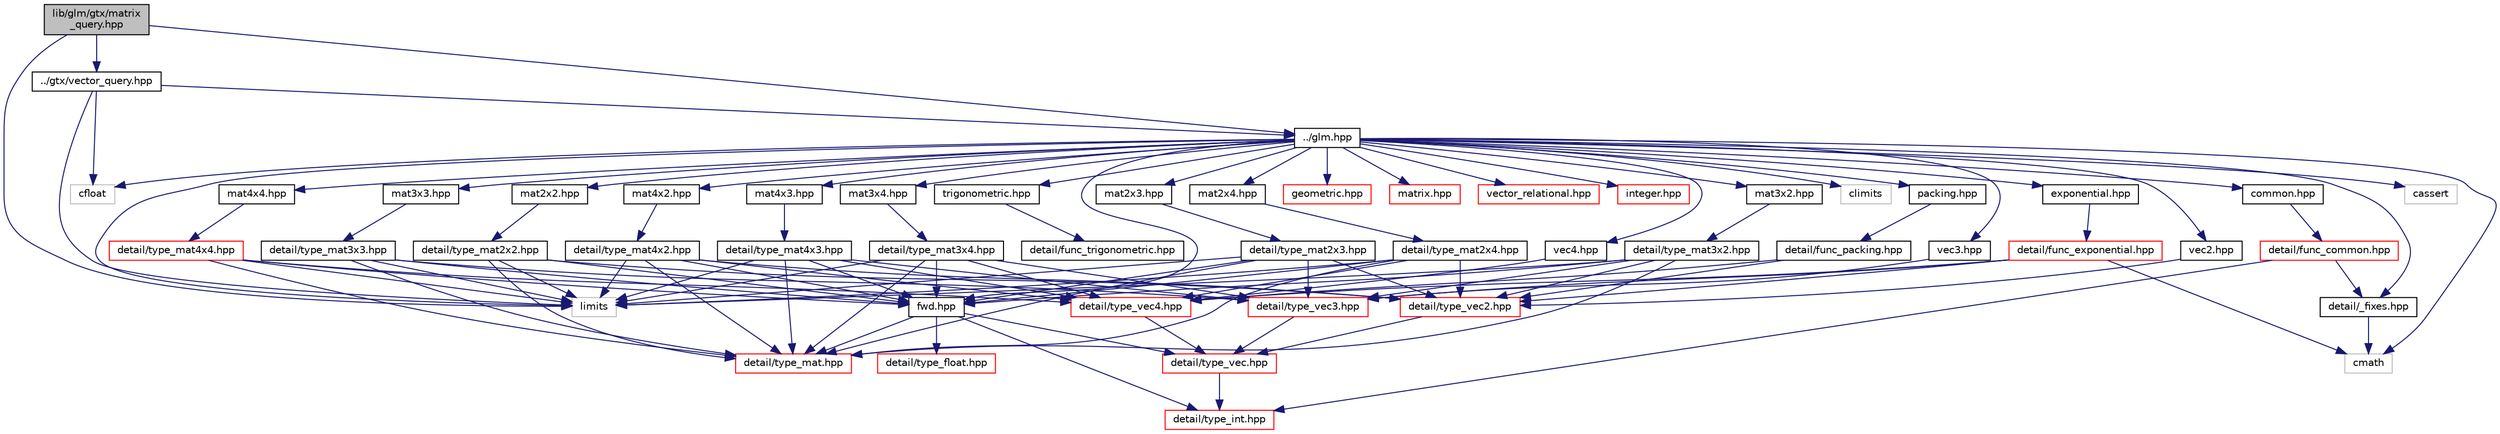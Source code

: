 digraph "lib/glm/gtx/matrix_query.hpp"
{
  edge [fontname="Helvetica",fontsize="10",labelfontname="Helvetica",labelfontsize="10"];
  node [fontname="Helvetica",fontsize="10",shape=record];
  Node0 [label="lib/glm/gtx/matrix\l_query.hpp",height=0.2,width=0.4,color="black", fillcolor="grey75", style="filled", fontcolor="black"];
  Node0 -> Node1 [color="midnightblue",fontsize="10",style="solid",fontname="Helvetica"];
  Node1 [label="../glm.hpp",height=0.2,width=0.4,color="black", fillcolor="white", style="filled",URL="$glm_8hpp.html"];
  Node1 -> Node2 [color="midnightblue",fontsize="10",style="solid",fontname="Helvetica"];
  Node2 [label="detail/_fixes.hpp",height=0.2,width=0.4,color="black", fillcolor="white", style="filled",URL="$__fixes_8hpp_source.html"];
  Node2 -> Node3 [color="midnightblue",fontsize="10",style="solid",fontname="Helvetica"];
  Node3 [label="cmath",height=0.2,width=0.4,color="grey75", fillcolor="white", style="filled"];
  Node1 -> Node3 [color="midnightblue",fontsize="10",style="solid",fontname="Helvetica"];
  Node1 -> Node4 [color="midnightblue",fontsize="10",style="solid",fontname="Helvetica"];
  Node4 [label="climits",height=0.2,width=0.4,color="grey75", fillcolor="white", style="filled"];
  Node1 -> Node5 [color="midnightblue",fontsize="10",style="solid",fontname="Helvetica"];
  Node5 [label="cfloat",height=0.2,width=0.4,color="grey75", fillcolor="white", style="filled"];
  Node1 -> Node6 [color="midnightblue",fontsize="10",style="solid",fontname="Helvetica"];
  Node6 [label="limits",height=0.2,width=0.4,color="grey75", fillcolor="white", style="filled"];
  Node1 -> Node7 [color="midnightblue",fontsize="10",style="solid",fontname="Helvetica"];
  Node7 [label="cassert",height=0.2,width=0.4,color="grey75", fillcolor="white", style="filled"];
  Node1 -> Node8 [color="midnightblue",fontsize="10",style="solid",fontname="Helvetica"];
  Node8 [label="fwd.hpp",height=0.2,width=0.4,color="black", fillcolor="white", style="filled",URL="$fwd_8hpp.html"];
  Node8 -> Node9 [color="midnightblue",fontsize="10",style="solid",fontname="Helvetica"];
  Node9 [label="detail/type_int.hpp",height=0.2,width=0.4,color="red", fillcolor="white", style="filled",URL="$type__int_8hpp_source.html"];
  Node8 -> Node11 [color="midnightblue",fontsize="10",style="solid",fontname="Helvetica"];
  Node11 [label="detail/type_float.hpp",height=0.2,width=0.4,color="red", fillcolor="white", style="filled",URL="$type__float_8hpp_source.html"];
  Node8 -> Node12 [color="midnightblue",fontsize="10",style="solid",fontname="Helvetica"];
  Node12 [label="detail/type_vec.hpp",height=0.2,width=0.4,color="red", fillcolor="white", style="filled",URL="$type__vec_8hpp_source.html"];
  Node12 -> Node9 [color="midnightblue",fontsize="10",style="solid",fontname="Helvetica"];
  Node8 -> Node14 [color="midnightblue",fontsize="10",style="solid",fontname="Helvetica"];
  Node14 [label="detail/type_mat.hpp",height=0.2,width=0.4,color="red", fillcolor="white", style="filled",URL="$type__mat_8hpp_source.html"];
  Node1 -> Node15 [color="midnightblue",fontsize="10",style="solid",fontname="Helvetica"];
  Node15 [label="vec2.hpp",height=0.2,width=0.4,color="black", fillcolor="white", style="filled",URL="$vec2_8hpp.html"];
  Node15 -> Node16 [color="midnightblue",fontsize="10",style="solid",fontname="Helvetica"];
  Node16 [label="detail/type_vec2.hpp",height=0.2,width=0.4,color="red", fillcolor="white", style="filled",URL="$type__vec2_8hpp_source.html"];
  Node16 -> Node12 [color="midnightblue",fontsize="10",style="solid",fontname="Helvetica"];
  Node1 -> Node18 [color="midnightblue",fontsize="10",style="solid",fontname="Helvetica"];
  Node18 [label="vec3.hpp",height=0.2,width=0.4,color="black", fillcolor="white", style="filled",URL="$vec3_8hpp.html"];
  Node18 -> Node19 [color="midnightblue",fontsize="10",style="solid",fontname="Helvetica"];
  Node19 [label="detail/type_vec3.hpp",height=0.2,width=0.4,color="red", fillcolor="white", style="filled",URL="$type__vec3_8hpp_source.html"];
  Node19 -> Node12 [color="midnightblue",fontsize="10",style="solid",fontname="Helvetica"];
  Node1 -> Node20 [color="midnightblue",fontsize="10",style="solid",fontname="Helvetica"];
  Node20 [label="vec4.hpp",height=0.2,width=0.4,color="black", fillcolor="white", style="filled",URL="$vec4_8hpp.html"];
  Node20 -> Node21 [color="midnightblue",fontsize="10",style="solid",fontname="Helvetica"];
  Node21 [label="detail/type_vec4.hpp",height=0.2,width=0.4,color="red", fillcolor="white", style="filled",URL="$type__vec4_8hpp_source.html"];
  Node21 -> Node12 [color="midnightblue",fontsize="10",style="solid",fontname="Helvetica"];
  Node1 -> Node22 [color="midnightblue",fontsize="10",style="solid",fontname="Helvetica"];
  Node22 [label="mat2x2.hpp",height=0.2,width=0.4,color="black", fillcolor="white", style="filled",URL="$mat2x2_8hpp.html"];
  Node22 -> Node23 [color="midnightblue",fontsize="10",style="solid",fontname="Helvetica"];
  Node23 [label="detail/type_mat2x2.hpp",height=0.2,width=0.4,color="black", fillcolor="white", style="filled",URL="$type__mat2x2_8hpp_source.html"];
  Node23 -> Node8 [color="midnightblue",fontsize="10",style="solid",fontname="Helvetica"];
  Node23 -> Node16 [color="midnightblue",fontsize="10",style="solid",fontname="Helvetica"];
  Node23 -> Node14 [color="midnightblue",fontsize="10",style="solid",fontname="Helvetica"];
  Node23 -> Node6 [color="midnightblue",fontsize="10",style="solid",fontname="Helvetica"];
  Node1 -> Node24 [color="midnightblue",fontsize="10",style="solid",fontname="Helvetica"];
  Node24 [label="mat2x3.hpp",height=0.2,width=0.4,color="black", fillcolor="white", style="filled",URL="$mat2x3_8hpp.html"];
  Node24 -> Node25 [color="midnightblue",fontsize="10",style="solid",fontname="Helvetica"];
  Node25 [label="detail/type_mat2x3.hpp",height=0.2,width=0.4,color="black", fillcolor="white", style="filled",URL="$type__mat2x3_8hpp_source.html"];
  Node25 -> Node8 [color="midnightblue",fontsize="10",style="solid",fontname="Helvetica"];
  Node25 -> Node16 [color="midnightblue",fontsize="10",style="solid",fontname="Helvetica"];
  Node25 -> Node19 [color="midnightblue",fontsize="10",style="solid",fontname="Helvetica"];
  Node25 -> Node14 [color="midnightblue",fontsize="10",style="solid",fontname="Helvetica"];
  Node25 -> Node6 [color="midnightblue",fontsize="10",style="solid",fontname="Helvetica"];
  Node1 -> Node26 [color="midnightblue",fontsize="10",style="solid",fontname="Helvetica"];
  Node26 [label="mat2x4.hpp",height=0.2,width=0.4,color="black", fillcolor="white", style="filled",URL="$mat2x4_8hpp.html"];
  Node26 -> Node27 [color="midnightblue",fontsize="10",style="solid",fontname="Helvetica"];
  Node27 [label="detail/type_mat2x4.hpp",height=0.2,width=0.4,color="black", fillcolor="white", style="filled",URL="$type__mat2x4_8hpp_source.html"];
  Node27 -> Node8 [color="midnightblue",fontsize="10",style="solid",fontname="Helvetica"];
  Node27 -> Node16 [color="midnightblue",fontsize="10",style="solid",fontname="Helvetica"];
  Node27 -> Node21 [color="midnightblue",fontsize="10",style="solid",fontname="Helvetica"];
  Node27 -> Node14 [color="midnightblue",fontsize="10",style="solid",fontname="Helvetica"];
  Node27 -> Node6 [color="midnightblue",fontsize="10",style="solid",fontname="Helvetica"];
  Node1 -> Node28 [color="midnightblue",fontsize="10",style="solid",fontname="Helvetica"];
  Node28 [label="mat3x2.hpp",height=0.2,width=0.4,color="black", fillcolor="white", style="filled",URL="$mat3x2_8hpp.html"];
  Node28 -> Node29 [color="midnightblue",fontsize="10",style="solid",fontname="Helvetica"];
  Node29 [label="detail/type_mat3x2.hpp",height=0.2,width=0.4,color="black", fillcolor="white", style="filled",URL="$type__mat3x2_8hpp_source.html"];
  Node29 -> Node8 [color="midnightblue",fontsize="10",style="solid",fontname="Helvetica"];
  Node29 -> Node16 [color="midnightblue",fontsize="10",style="solid",fontname="Helvetica"];
  Node29 -> Node19 [color="midnightblue",fontsize="10",style="solid",fontname="Helvetica"];
  Node29 -> Node14 [color="midnightblue",fontsize="10",style="solid",fontname="Helvetica"];
  Node29 -> Node6 [color="midnightblue",fontsize="10",style="solid",fontname="Helvetica"];
  Node1 -> Node30 [color="midnightblue",fontsize="10",style="solid",fontname="Helvetica"];
  Node30 [label="mat3x3.hpp",height=0.2,width=0.4,color="black", fillcolor="white", style="filled",URL="$mat3x3_8hpp.html"];
  Node30 -> Node31 [color="midnightblue",fontsize="10",style="solid",fontname="Helvetica"];
  Node31 [label="detail/type_mat3x3.hpp",height=0.2,width=0.4,color="black", fillcolor="white", style="filled",URL="$type__mat3x3_8hpp_source.html"];
  Node31 -> Node8 [color="midnightblue",fontsize="10",style="solid",fontname="Helvetica"];
  Node31 -> Node19 [color="midnightblue",fontsize="10",style="solid",fontname="Helvetica"];
  Node31 -> Node14 [color="midnightblue",fontsize="10",style="solid",fontname="Helvetica"];
  Node31 -> Node6 [color="midnightblue",fontsize="10",style="solid",fontname="Helvetica"];
  Node1 -> Node32 [color="midnightblue",fontsize="10",style="solid",fontname="Helvetica"];
  Node32 [label="mat3x4.hpp",height=0.2,width=0.4,color="black", fillcolor="white", style="filled",URL="$mat3x4_8hpp.html"];
  Node32 -> Node33 [color="midnightblue",fontsize="10",style="solid",fontname="Helvetica"];
  Node33 [label="detail/type_mat3x4.hpp",height=0.2,width=0.4,color="black", fillcolor="white", style="filled",URL="$type__mat3x4_8hpp_source.html"];
  Node33 -> Node8 [color="midnightblue",fontsize="10",style="solid",fontname="Helvetica"];
  Node33 -> Node19 [color="midnightblue",fontsize="10",style="solid",fontname="Helvetica"];
  Node33 -> Node21 [color="midnightblue",fontsize="10",style="solid",fontname="Helvetica"];
  Node33 -> Node14 [color="midnightblue",fontsize="10",style="solid",fontname="Helvetica"];
  Node33 -> Node6 [color="midnightblue",fontsize="10",style="solid",fontname="Helvetica"];
  Node1 -> Node34 [color="midnightblue",fontsize="10",style="solid",fontname="Helvetica"];
  Node34 [label="mat4x2.hpp",height=0.2,width=0.4,color="black", fillcolor="white", style="filled",URL="$mat4x2_8hpp.html"];
  Node34 -> Node35 [color="midnightblue",fontsize="10",style="solid",fontname="Helvetica"];
  Node35 [label="detail/type_mat4x2.hpp",height=0.2,width=0.4,color="black", fillcolor="white", style="filled",URL="$type__mat4x2_8hpp_source.html"];
  Node35 -> Node8 [color="midnightblue",fontsize="10",style="solid",fontname="Helvetica"];
  Node35 -> Node16 [color="midnightblue",fontsize="10",style="solid",fontname="Helvetica"];
  Node35 -> Node21 [color="midnightblue",fontsize="10",style="solid",fontname="Helvetica"];
  Node35 -> Node14 [color="midnightblue",fontsize="10",style="solid",fontname="Helvetica"];
  Node35 -> Node6 [color="midnightblue",fontsize="10",style="solid",fontname="Helvetica"];
  Node1 -> Node36 [color="midnightblue",fontsize="10",style="solid",fontname="Helvetica"];
  Node36 [label="mat4x3.hpp",height=0.2,width=0.4,color="black", fillcolor="white", style="filled",URL="$mat4x3_8hpp_source.html"];
  Node36 -> Node37 [color="midnightblue",fontsize="10",style="solid",fontname="Helvetica"];
  Node37 [label="detail/type_mat4x3.hpp",height=0.2,width=0.4,color="black", fillcolor="white", style="filled",URL="$type__mat4x3_8hpp_source.html"];
  Node37 -> Node8 [color="midnightblue",fontsize="10",style="solid",fontname="Helvetica"];
  Node37 -> Node19 [color="midnightblue",fontsize="10",style="solid",fontname="Helvetica"];
  Node37 -> Node21 [color="midnightblue",fontsize="10",style="solid",fontname="Helvetica"];
  Node37 -> Node14 [color="midnightblue",fontsize="10",style="solid",fontname="Helvetica"];
  Node37 -> Node6 [color="midnightblue",fontsize="10",style="solid",fontname="Helvetica"];
  Node1 -> Node38 [color="midnightblue",fontsize="10",style="solid",fontname="Helvetica"];
  Node38 [label="mat4x4.hpp",height=0.2,width=0.4,color="black", fillcolor="white", style="filled",URL="$mat4x4_8hpp.html"];
  Node38 -> Node39 [color="midnightblue",fontsize="10",style="solid",fontname="Helvetica"];
  Node39 [label="detail/type_mat4x4.hpp",height=0.2,width=0.4,color="red", fillcolor="white", style="filled",URL="$type__mat4x4_8hpp_source.html"];
  Node39 -> Node8 [color="midnightblue",fontsize="10",style="solid",fontname="Helvetica"];
  Node39 -> Node21 [color="midnightblue",fontsize="10",style="solid",fontname="Helvetica"];
  Node39 -> Node14 [color="midnightblue",fontsize="10",style="solid",fontname="Helvetica"];
  Node39 -> Node6 [color="midnightblue",fontsize="10",style="solid",fontname="Helvetica"];
  Node1 -> Node40 [color="midnightblue",fontsize="10",style="solid",fontname="Helvetica"];
  Node40 [label="trigonometric.hpp",height=0.2,width=0.4,color="black", fillcolor="white", style="filled",URL="$trigonometric_8hpp.html"];
  Node40 -> Node41 [color="midnightblue",fontsize="10",style="solid",fontname="Helvetica"];
  Node41 [label="detail/func_trigonometric.hpp",height=0.2,width=0.4,color="black", fillcolor="white", style="filled",URL="$func__trigonometric_8hpp_source.html"];
  Node1 -> Node42 [color="midnightblue",fontsize="10",style="solid",fontname="Helvetica"];
  Node42 [label="exponential.hpp",height=0.2,width=0.4,color="black", fillcolor="white", style="filled",URL="$exponential_8hpp.html"];
  Node42 -> Node43 [color="midnightblue",fontsize="10",style="solid",fontname="Helvetica"];
  Node43 [label="detail/func_exponential.hpp",height=0.2,width=0.4,color="red", fillcolor="white", style="filled",URL="$func__exponential_8hpp_source.html"];
  Node43 -> Node16 [color="midnightblue",fontsize="10",style="solid",fontname="Helvetica"];
  Node43 -> Node19 [color="midnightblue",fontsize="10",style="solid",fontname="Helvetica"];
  Node43 -> Node21 [color="midnightblue",fontsize="10",style="solid",fontname="Helvetica"];
  Node43 -> Node3 [color="midnightblue",fontsize="10",style="solid",fontname="Helvetica"];
  Node1 -> Node45 [color="midnightblue",fontsize="10",style="solid",fontname="Helvetica"];
  Node45 [label="common.hpp",height=0.2,width=0.4,color="black", fillcolor="white", style="filled",URL="$common_8hpp.html"];
  Node45 -> Node46 [color="midnightblue",fontsize="10",style="solid",fontname="Helvetica"];
  Node46 [label="detail/func_common.hpp",height=0.2,width=0.4,color="red", fillcolor="white", style="filled",URL="$func__common_8hpp_source.html"];
  Node46 -> Node9 [color="midnightblue",fontsize="10",style="solid",fontname="Helvetica"];
  Node46 -> Node2 [color="midnightblue",fontsize="10",style="solid",fontname="Helvetica"];
  Node1 -> Node47 [color="midnightblue",fontsize="10",style="solid",fontname="Helvetica"];
  Node47 [label="packing.hpp",height=0.2,width=0.4,color="black", fillcolor="white", style="filled",URL="$packing_8hpp.html"];
  Node47 -> Node48 [color="midnightblue",fontsize="10",style="solid",fontname="Helvetica"];
  Node48 [label="detail/func_packing.hpp",height=0.2,width=0.4,color="black", fillcolor="white", style="filled",URL="$func__packing_8hpp_source.html"];
  Node48 -> Node16 [color="midnightblue",fontsize="10",style="solid",fontname="Helvetica"];
  Node48 -> Node21 [color="midnightblue",fontsize="10",style="solid",fontname="Helvetica"];
  Node1 -> Node49 [color="midnightblue",fontsize="10",style="solid",fontname="Helvetica"];
  Node49 [label="geometric.hpp",height=0.2,width=0.4,color="red", fillcolor="white", style="filled",URL="$geometric_8hpp.html"];
  Node1 -> Node51 [color="midnightblue",fontsize="10",style="solid",fontname="Helvetica"];
  Node51 [label="matrix.hpp",height=0.2,width=0.4,color="red", fillcolor="white", style="filled",URL="$matrix_8hpp.html"];
  Node1 -> Node53 [color="midnightblue",fontsize="10",style="solid",fontname="Helvetica"];
  Node53 [label="vector_relational.hpp",height=0.2,width=0.4,color="red", fillcolor="white", style="filled",URL="$vector__relational_8hpp.html"];
  Node1 -> Node55 [color="midnightblue",fontsize="10",style="solid",fontname="Helvetica"];
  Node55 [label="integer.hpp",height=0.2,width=0.4,color="red", fillcolor="white", style="filled",URL="$integer_8hpp.html"];
  Node0 -> Node57 [color="midnightblue",fontsize="10",style="solid",fontname="Helvetica"];
  Node57 [label="../gtx/vector_query.hpp",height=0.2,width=0.4,color="black", fillcolor="white", style="filled",URL="$vector__query_8hpp.html"];
  Node57 -> Node1 [color="midnightblue",fontsize="10",style="solid",fontname="Helvetica"];
  Node57 -> Node5 [color="midnightblue",fontsize="10",style="solid",fontname="Helvetica"];
  Node57 -> Node6 [color="midnightblue",fontsize="10",style="solid",fontname="Helvetica"];
  Node0 -> Node6 [color="midnightblue",fontsize="10",style="solid",fontname="Helvetica"];
}
